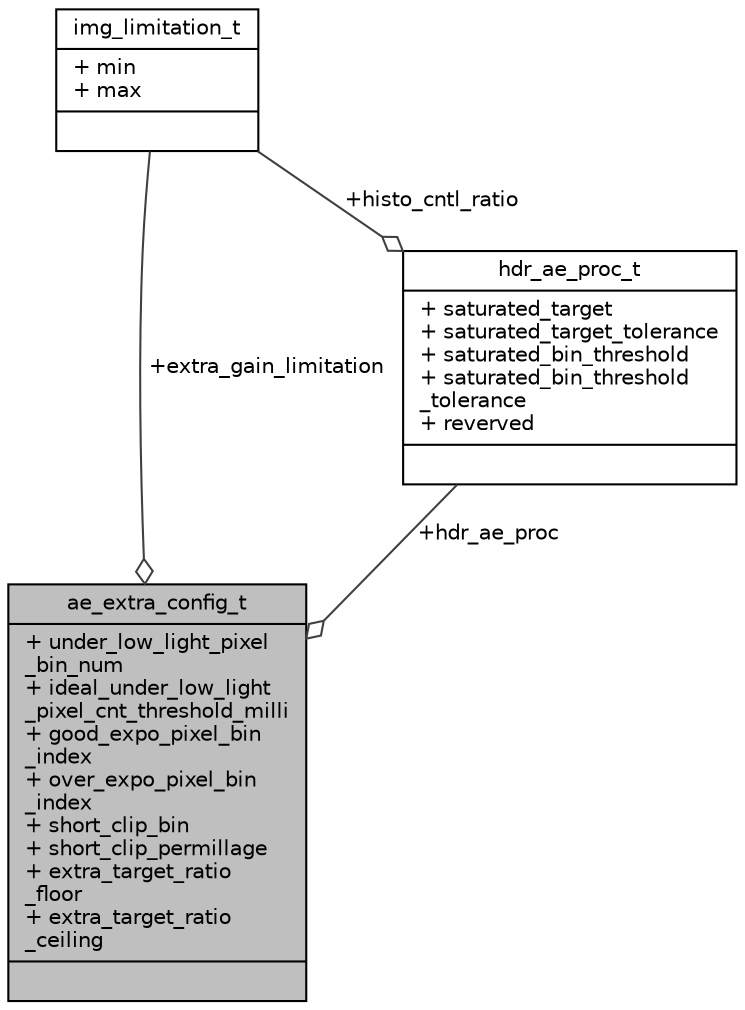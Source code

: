 digraph "ae_extra_config_t"
{
 // INTERACTIVE_SVG=YES
 // LATEX_PDF_SIZE
  bgcolor="transparent";
  edge [fontname="Helvetica",fontsize="10",labelfontname="Helvetica",labelfontsize="10"];
  node [fontname="Helvetica",fontsize="10",shape=record];
  Node1 [label="{ae_extra_config_t\n|+ under_low_light_pixel\l_bin_num\l+ ideal_under_low_light\l_pixel_cnt_threshold_milli\l+ good_expo_pixel_bin\l_index\l+ over_expo_pixel_bin\l_index\l+ short_clip_bin\l+ short_clip_permillage\l+ extra_target_ratio\l_floor\l+ extra_target_ratio\l_ceiling\l|}",height=0.2,width=0.4,color="black", fillcolor="grey75", style="filled", fontcolor="black",tooltip="Description of extra configuration for AE."];
  Node2 -> Node1 [color="grey25",fontsize="10",style="solid",label=" +extra_gain_limitation" ,arrowhead="odiamond",fontname="Helvetica"];
  Node2 [label="{img_limitation_t\n|+ min\l+ max\l|}",height=0.2,width=0.4,color="black",URL="$dc/d71/structimg__limitation__t.html",tooltip=" "];
  Node3 -> Node1 [color="grey25",fontsize="10",style="solid",label=" +hdr_ae_proc" ,arrowhead="odiamond",fontname="Helvetica"];
  Node3 [label="{hdr_ae_proc_t\n|+ saturated_target\l+ saturated_target_tolerance\l+ saturated_bin_threshold\l+ saturated_bin_threshold\l_tolerance\l+ reverved\l|}",height=0.2,width=0.4,color="black",URL="$d6/dea/structhdr__ae__proc__t.html",tooltip=" "];
  Node2 -> Node3 [color="grey25",fontsize="10",style="solid",label=" +histo_cntl_ratio" ,arrowhead="odiamond",fontname="Helvetica"];
}
